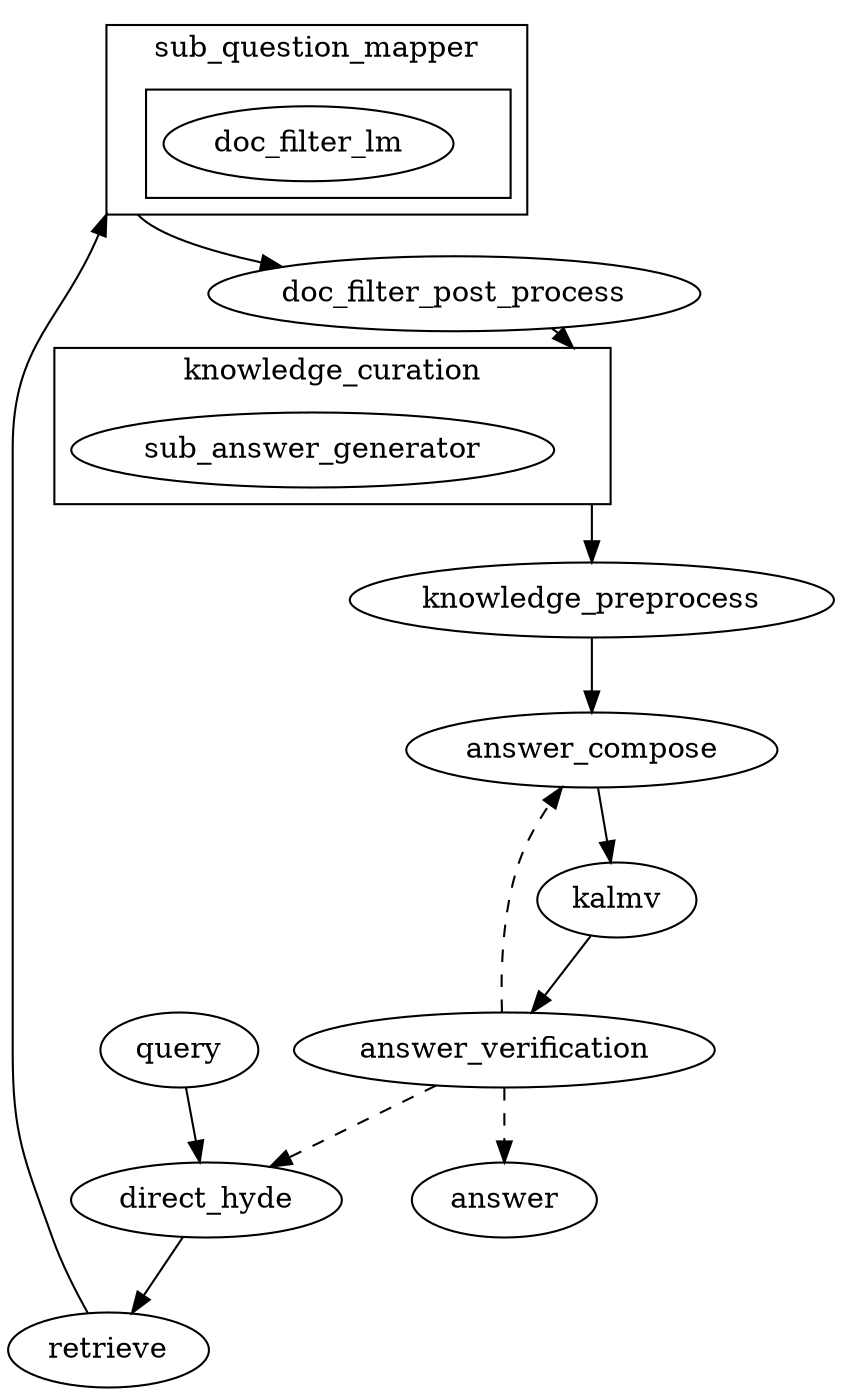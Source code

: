 digraph {
	compound=true
	_rag_cluster_ancor [fixedsize=true height=0 style=invis width=0]
	query -> direct_hyde
	direct_hyde -> retrieve
	retrieve -> _sub_question_mapper_cluster_ancor [lhead=cluster_sub_question_mapper]
	_sub_question_mapper_cluster_ancor -> doc_filter_post_process [ltail=cluster_sub_question_mapper]
	doc_filter_post_process -> _knowledge_curation_cluster_ancor [lhead=cluster_knowledge_curation]
	_knowledge_curation_cluster_ancor -> knowledge_preprocess [ltail=cluster_knowledge_curation]
	knowledge_preprocess -> answer_compose
	answer_compose -> kalmv
	kalmv -> answer_verification
	answer_verification -> direct_hyde [style=dashed]
	answer_verification -> answer_compose [style=dashed]
	answer_verification -> answer [style=dashed]
	subgraph cluster_sub_question_mapper {
		_sub_question_mapper_cluster_ancor [fixedsize=true height=0 style=invis width=0]
		subgraph cluster_doc_mapper {
			_doc_mapper_cluster_ancor [fixedsize=true height=0 style=invis width=0]
			doc_filter_lm
		}
		label=sub_question_mapper
	}
	subgraph cluster_knowledge_curation {
		_knowledge_curation_cluster_ancor [fixedsize=true height=0 style=invis width=0]
		sub_answer_generator
		label=knowledge_curation
	}
}
